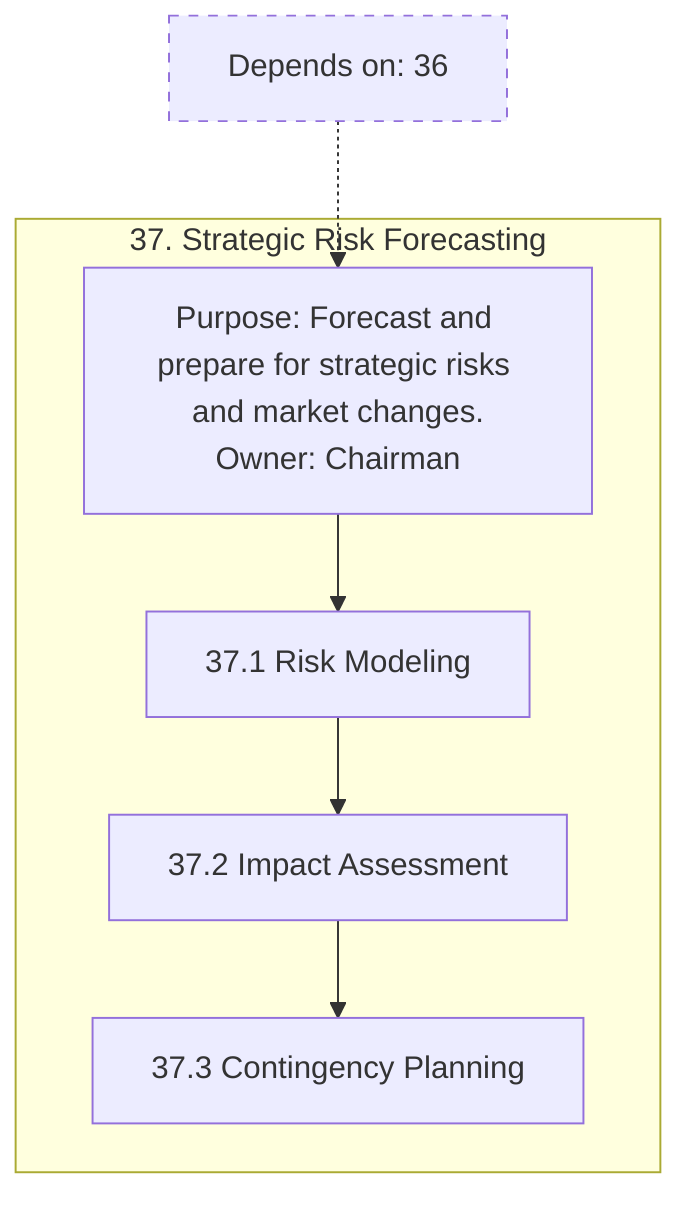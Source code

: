 flowchart TB
%% Stage 37 Detail
subgraph S37["37. Strategic Risk Forecasting"]
  S37_root["Purpose: Forecast and prepare for strategic risks and market changes.
Owner: Chairman"]
  S37_A["37.1 Risk Modeling"]
  S37_B["37.2 Impact Assessment"]
  S37_C["37.3 Contingency Planning"]
  S37_root --> S37_A --> S37_B --> S37_C
end
classDef dep stroke-dasharray: 5 5;
D37["Depends on: 36"]:::dep -.-> S37_root